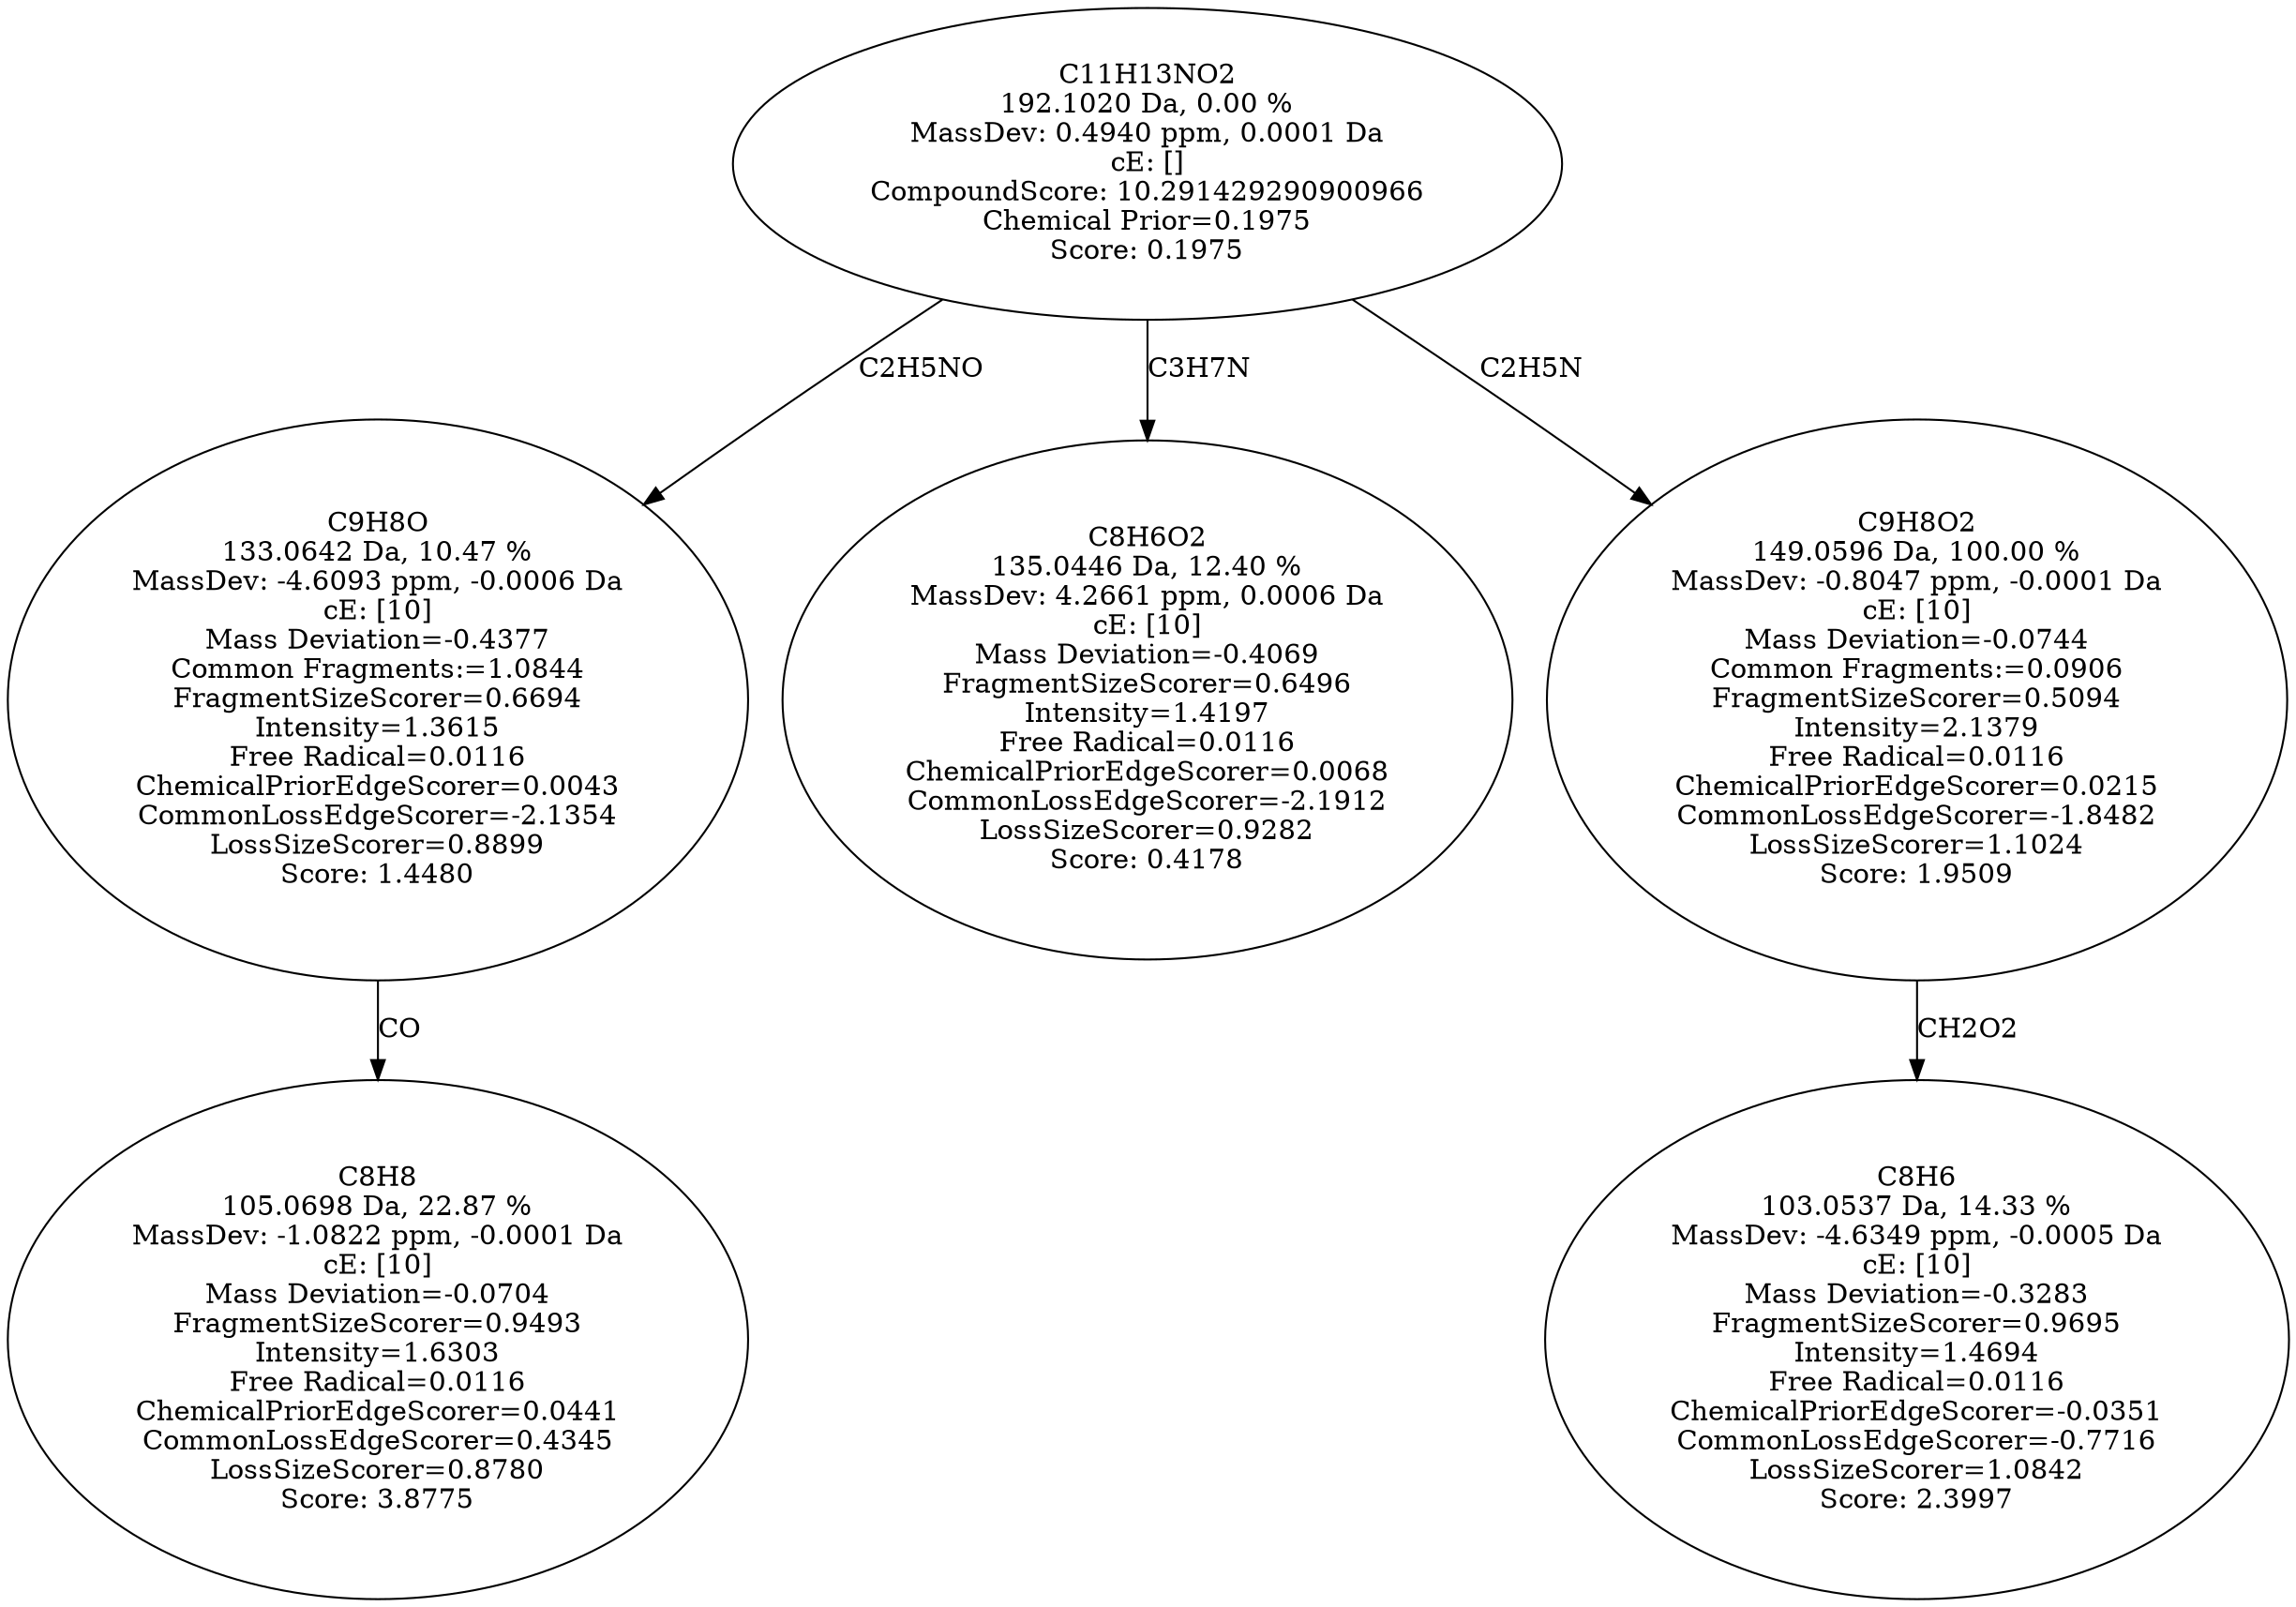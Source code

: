 strict digraph {
v1 [label="C8H8\n105.0698 Da, 22.87 %\nMassDev: -1.0822 ppm, -0.0001 Da\ncE: [10]\nMass Deviation=-0.0704\nFragmentSizeScorer=0.9493\nIntensity=1.6303\nFree Radical=0.0116\nChemicalPriorEdgeScorer=0.0441\nCommonLossEdgeScorer=0.4345\nLossSizeScorer=0.8780\nScore: 3.8775"];
v2 [label="C9H8O\n133.0642 Da, 10.47 %\nMassDev: -4.6093 ppm, -0.0006 Da\ncE: [10]\nMass Deviation=-0.4377\nCommon Fragments:=1.0844\nFragmentSizeScorer=0.6694\nIntensity=1.3615\nFree Radical=0.0116\nChemicalPriorEdgeScorer=0.0043\nCommonLossEdgeScorer=-2.1354\nLossSizeScorer=0.8899\nScore: 1.4480"];
v3 [label="C8H6O2\n135.0446 Da, 12.40 %\nMassDev: 4.2661 ppm, 0.0006 Da\ncE: [10]\nMass Deviation=-0.4069\nFragmentSizeScorer=0.6496\nIntensity=1.4197\nFree Radical=0.0116\nChemicalPriorEdgeScorer=0.0068\nCommonLossEdgeScorer=-2.1912\nLossSizeScorer=0.9282\nScore: 0.4178"];
v4 [label="C8H6\n103.0537 Da, 14.33 %\nMassDev: -4.6349 ppm, -0.0005 Da\ncE: [10]\nMass Deviation=-0.3283\nFragmentSizeScorer=0.9695\nIntensity=1.4694\nFree Radical=0.0116\nChemicalPriorEdgeScorer=-0.0351\nCommonLossEdgeScorer=-0.7716\nLossSizeScorer=1.0842\nScore: 2.3997"];
v5 [label="C9H8O2\n149.0596 Da, 100.00 %\nMassDev: -0.8047 ppm, -0.0001 Da\ncE: [10]\nMass Deviation=-0.0744\nCommon Fragments:=0.0906\nFragmentSizeScorer=0.5094\nIntensity=2.1379\nFree Radical=0.0116\nChemicalPriorEdgeScorer=0.0215\nCommonLossEdgeScorer=-1.8482\nLossSizeScorer=1.1024\nScore: 1.9509"];
v6 [label="C11H13NO2\n192.1020 Da, 0.00 %\nMassDev: 0.4940 ppm, 0.0001 Da\ncE: []\nCompoundScore: 10.291429290900966\nChemical Prior=0.1975\nScore: 0.1975"];
v2 -> v1 [label="CO"];
v6 -> v2 [label="C2H5NO"];
v6 -> v3 [label="C3H7N"];
v5 -> v4 [label="CH2O2"];
v6 -> v5 [label="C2H5N"];
}